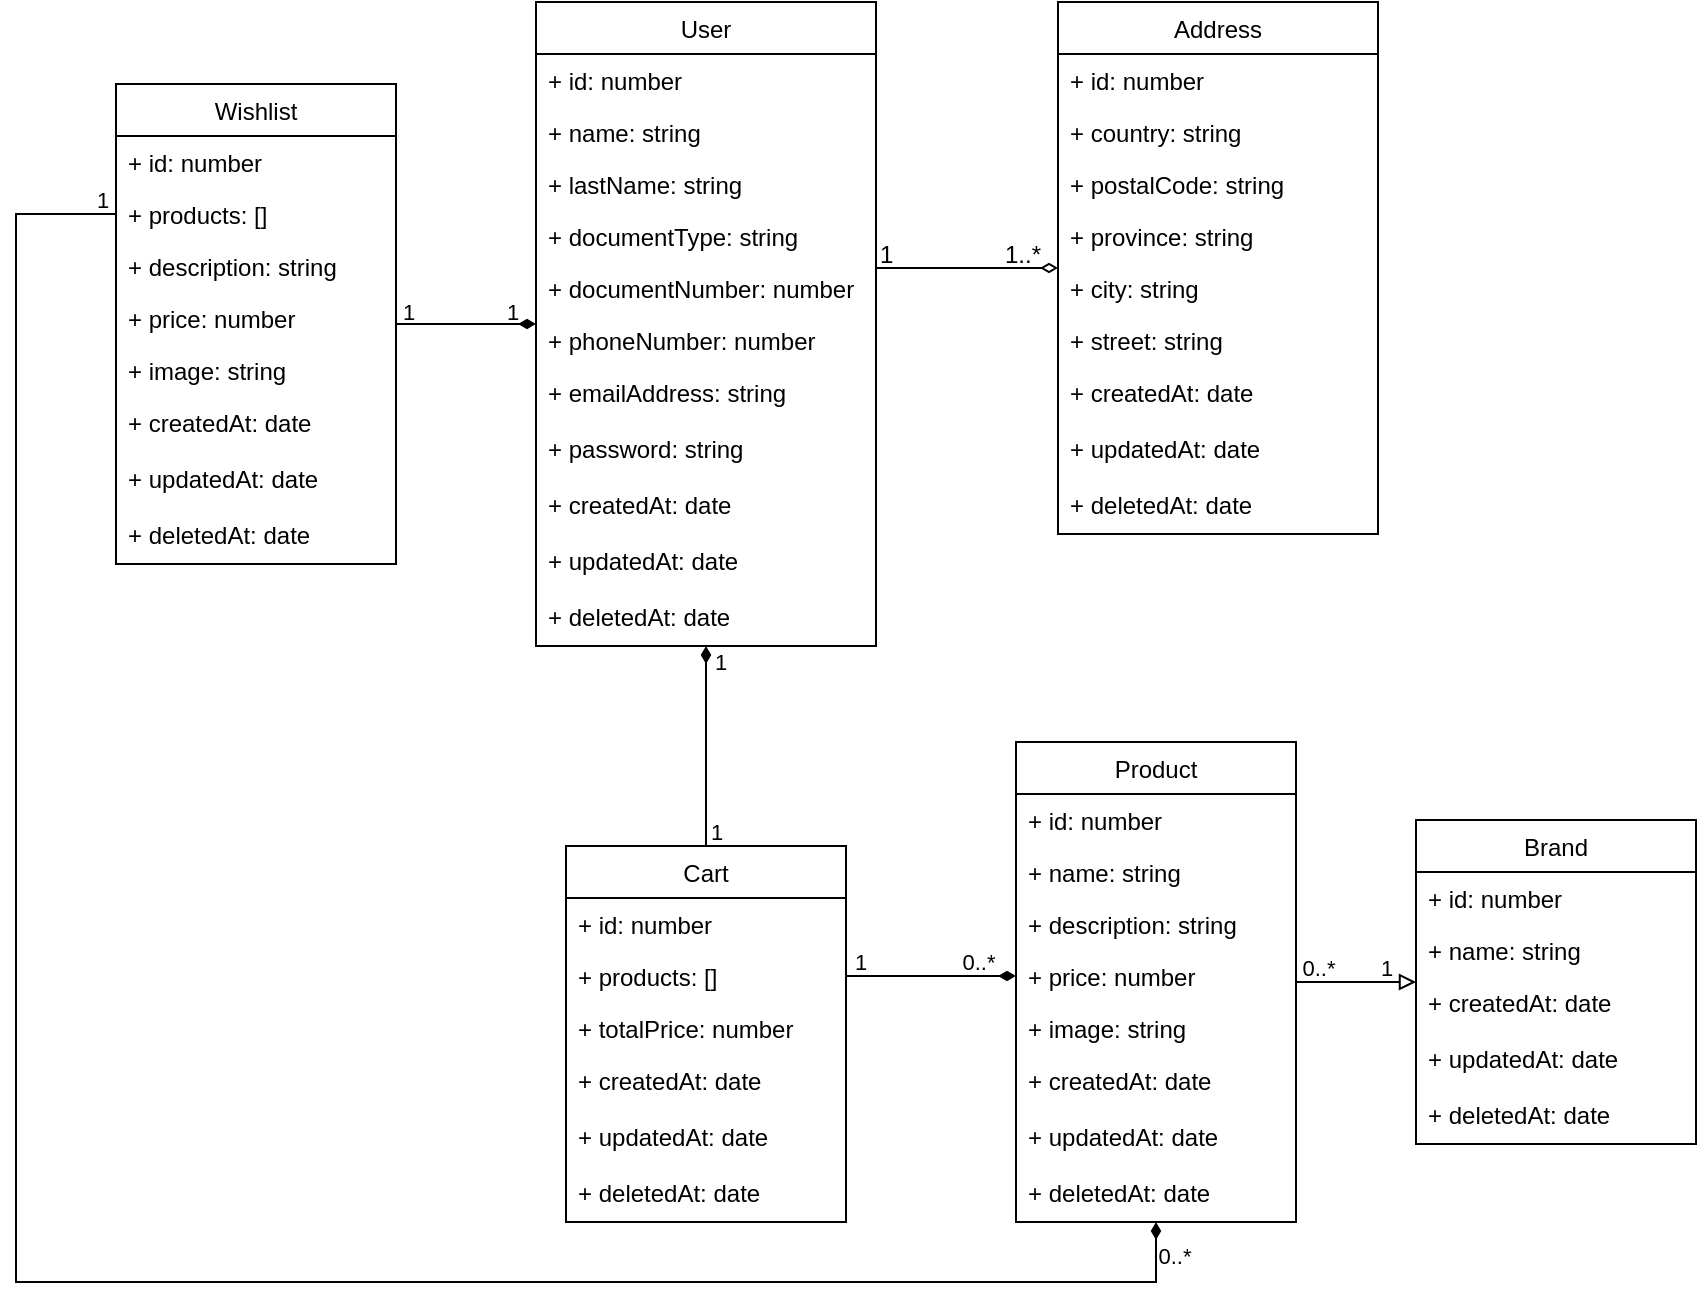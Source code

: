<mxfile version="14.2.7" type="device"><diagram id="C5RBs43oDa-KdzZeNtuy" name="Page-1"><mxGraphModel dx="2170" dy="1215" grid="1" gridSize="10" guides="1" tooltips="1" connect="1" arrows="1" fold="1" page="1" pageScale="1" pageWidth="827" pageHeight="1169" math="0" shadow="0"><root><mxCell id="WIyWlLk6GJQsqaUBKTNV-0"/><mxCell id="WIyWlLk6GJQsqaUBKTNV-1" parent="WIyWlLk6GJQsqaUBKTNV-0"/><mxCell id="yxLZp_YAgYpu75jShi1P-36" style="edgeStyle=orthogonalEdgeStyle;rounded=0;orthogonalLoop=1;jettySize=auto;html=1;entryX=0.5;entryY=0;entryDx=0;entryDy=0;endArrow=none;endFill=0;startArrow=diamondThin;startFill=1;" parent="WIyWlLk6GJQsqaUBKTNV-1" source="zkfFHV4jXpPFQw0GAbJ--0" target="yxLZp_YAgYpu75jShi1P-19" edge="1"><mxGeometry relative="1" as="geometry"><Array as="points"><mxPoint x="835" y="620"/><mxPoint x="835" y="620"/></Array></mxGeometry></mxCell><mxCell id="yxLZp_YAgYpu75jShi1P-37" value="1" style="edgeLabel;html=1;align=center;verticalAlign=middle;resizable=0;points=[];" parent="yxLZp_YAgYpu75jShi1P-36" vertex="1" connectable="0"><mxGeometry x="-0.965" relative="1" as="geometry"><mxPoint x="7" y="6" as="offset"/></mxGeometry></mxCell><mxCell id="yxLZp_YAgYpu75jShi1P-38" value="1" style="edgeLabel;html=1;align=center;verticalAlign=middle;resizable=0;points=[];" parent="yxLZp_YAgYpu75jShi1P-36" vertex="1" connectable="0"><mxGeometry x="0.931" relative="1" as="geometry"><mxPoint x="5" y="-4" as="offset"/></mxGeometry></mxCell><mxCell id="7wSNeqaGe89Ui7PgAT2d-16" style="edgeStyle=orthogonalEdgeStyle;rounded=0;orthogonalLoop=1;jettySize=auto;html=1;endArrow=none;endFill=0;startArrow=diamondThin;startFill=1;" parent="WIyWlLk6GJQsqaUBKTNV-1" source="zkfFHV4jXpPFQw0GAbJ--0" target="7wSNeqaGe89Ui7PgAT2d-1" edge="1"><mxGeometry relative="1" as="geometry"><Array as="points"><mxPoint x="700" y="391"/><mxPoint x="700" y="391"/></Array></mxGeometry></mxCell><mxCell id="7wSNeqaGe89Ui7PgAT2d-19" value="1" style="edgeLabel;html=1;align=center;verticalAlign=middle;resizable=0;points=[];labelBackgroundColor=none;" parent="7wSNeqaGe89Ui7PgAT2d-16" vertex="1" connectable="0"><mxGeometry x="-0.771" relative="1" as="geometry"><mxPoint x="-4" y="-6" as="offset"/></mxGeometry></mxCell><mxCell id="7wSNeqaGe89Ui7PgAT2d-20" value="1" style="edgeLabel;html=1;align=center;verticalAlign=middle;resizable=0;points=[];labelBackgroundColor=none;" parent="7wSNeqaGe89Ui7PgAT2d-16" vertex="1" connectable="0"><mxGeometry x="0.619" relative="1" as="geometry"><mxPoint x="-8" y="-6" as="offset"/></mxGeometry></mxCell><mxCell id="zkfFHV4jXpPFQw0GAbJ--0" value="User" style="swimlane;fontStyle=0;align=center;verticalAlign=top;childLayout=stackLayout;horizontal=1;startSize=26;horizontalStack=0;resizeParent=1;resizeLast=0;collapsible=1;marginBottom=0;rounded=0;shadow=0;strokeWidth=1;" parent="WIyWlLk6GJQsqaUBKTNV-1" vertex="1"><mxGeometry x="750" y="230" width="170" height="322" as="geometry"><mxRectangle x="230" y="140" width="160" height="26" as="alternateBounds"/></mxGeometry></mxCell><mxCell id="hcyY76HET8t8bP5Xr_zX-6" value="+ id: number" style="text;align=left;verticalAlign=top;spacingLeft=4;spacingRight=4;overflow=hidden;rotatable=0;points=[[0,0.5],[1,0.5]];portConstraint=eastwest;rounded=0;shadow=0;html=0;" parent="zkfFHV4jXpPFQw0GAbJ--0" vertex="1"><mxGeometry y="26" width="170" height="26" as="geometry"/></mxCell><mxCell id="hcyY76HET8t8bP5Xr_zX-7" value="+ name: string" style="text;align=left;verticalAlign=top;spacingLeft=4;spacingRight=4;overflow=hidden;rotatable=0;points=[[0,0.5],[1,0.5]];portConstraint=eastwest;" parent="zkfFHV4jXpPFQw0GAbJ--0" vertex="1"><mxGeometry y="52" width="170" height="26" as="geometry"/></mxCell><mxCell id="zkfFHV4jXpPFQw0GAbJ--1" value="+ lastName: string" style="text;align=left;verticalAlign=top;spacingLeft=4;spacingRight=4;overflow=hidden;rotatable=0;points=[[0,0.5],[1,0.5]];portConstraint=eastwest;" parent="zkfFHV4jXpPFQw0GAbJ--0" vertex="1"><mxGeometry y="78" width="170" height="26" as="geometry"/></mxCell><mxCell id="hcyY76HET8t8bP5Xr_zX-8" value="+ documentType: string" style="text;align=left;verticalAlign=top;spacingLeft=4;spacingRight=4;overflow=hidden;rotatable=0;points=[[0,0.5],[1,0.5]];portConstraint=eastwest;" parent="zkfFHV4jXpPFQw0GAbJ--0" vertex="1"><mxGeometry y="104" width="170" height="26" as="geometry"/></mxCell><mxCell id="hcyY76HET8t8bP5Xr_zX-9" value="+ documentNumber: number" style="text;align=left;verticalAlign=top;spacingLeft=4;spacingRight=4;overflow=hidden;rotatable=0;points=[[0,0.5],[1,0.5]];portConstraint=eastwest;" parent="zkfFHV4jXpPFQw0GAbJ--0" vertex="1"><mxGeometry y="130" width="170" height="26" as="geometry"/></mxCell><mxCell id="zkfFHV4jXpPFQw0GAbJ--2" value="+ phoneNumber: number" style="text;align=left;verticalAlign=top;spacingLeft=4;spacingRight=4;overflow=hidden;rotatable=0;points=[[0,0.5],[1,0.5]];portConstraint=eastwest;rounded=0;shadow=0;html=0;" parent="zkfFHV4jXpPFQw0GAbJ--0" vertex="1"><mxGeometry y="156" width="170" height="26" as="geometry"/></mxCell><mxCell id="zkfFHV4jXpPFQw0GAbJ--3" value="+ emailAddress: string" style="text;align=left;verticalAlign=top;spacingLeft=4;spacingRight=4;overflow=hidden;rotatable=0;points=[[0,0.5],[1,0.5]];portConstraint=eastwest;rounded=0;shadow=0;html=0;" parent="zkfFHV4jXpPFQw0GAbJ--0" vertex="1"><mxGeometry y="182" width="170" height="28" as="geometry"/></mxCell><mxCell id="hcyY76HET8t8bP5Xr_zX-12" value="+ password: string" style="text;align=left;verticalAlign=top;spacingLeft=4;spacingRight=4;overflow=hidden;rotatable=0;points=[[0,0.5],[1,0.5]];portConstraint=eastwest;rounded=0;shadow=0;html=0;" parent="zkfFHV4jXpPFQw0GAbJ--0" vertex="1"><mxGeometry y="210" width="170" height="28" as="geometry"/></mxCell><mxCell id="yxLZp_YAgYpu75jShi1P-10" value="+ createdAt: date" style="text;align=left;verticalAlign=top;spacingLeft=4;spacingRight=4;overflow=hidden;rotatable=0;points=[[0,0.5],[1,0.5]];portConstraint=eastwest;rounded=0;shadow=0;html=0;" parent="zkfFHV4jXpPFQw0GAbJ--0" vertex="1"><mxGeometry y="238" width="170" height="28" as="geometry"/></mxCell><mxCell id="yxLZp_YAgYpu75jShi1P-11" value="+ updatedAt: date" style="text;align=left;verticalAlign=top;spacingLeft=4;spacingRight=4;overflow=hidden;rotatable=0;points=[[0,0.5],[1,0.5]];portConstraint=eastwest;rounded=0;shadow=0;html=0;" parent="zkfFHV4jXpPFQw0GAbJ--0" vertex="1"><mxGeometry y="266" width="170" height="28" as="geometry"/></mxCell><mxCell id="yxLZp_YAgYpu75jShi1P-12" value="+ deletedAt: date" style="text;align=left;verticalAlign=top;spacingLeft=4;spacingRight=4;overflow=hidden;rotatable=0;points=[[0,0.5],[1,0.5]];portConstraint=eastwest;rounded=0;shadow=0;html=0;" parent="zkfFHV4jXpPFQw0GAbJ--0" vertex="1"><mxGeometry y="294" width="170" height="28" as="geometry"/></mxCell><mxCell id="zkfFHV4jXpPFQw0GAbJ--17" value="Address" style="swimlane;fontStyle=0;align=center;verticalAlign=top;childLayout=stackLayout;horizontal=1;startSize=26;horizontalStack=0;resizeParent=1;resizeLast=0;collapsible=1;marginBottom=0;rounded=0;shadow=0;strokeWidth=1;" parent="WIyWlLk6GJQsqaUBKTNV-1" vertex="1"><mxGeometry x="1011" y="230" width="160" height="266" as="geometry"><mxRectangle x="550" y="140" width="160" height="26" as="alternateBounds"/></mxGeometry></mxCell><mxCell id="hcyY76HET8t8bP5Xr_zX-13" value="+ id: number" style="text;align=left;verticalAlign=top;spacingLeft=4;spacingRight=4;overflow=hidden;rotatable=0;points=[[0,0.5],[1,0.5]];portConstraint=eastwest;" parent="zkfFHV4jXpPFQw0GAbJ--17" vertex="1"><mxGeometry y="26" width="160" height="26" as="geometry"/></mxCell><mxCell id="zkfFHV4jXpPFQw0GAbJ--22" value="+ country: string" style="text;align=left;verticalAlign=top;spacingLeft=4;spacingRight=4;overflow=hidden;rotatable=0;points=[[0,0.5],[1,0.5]];portConstraint=eastwest;rounded=0;shadow=0;html=0;" parent="zkfFHV4jXpPFQw0GAbJ--17" vertex="1"><mxGeometry y="52" width="160" height="26" as="geometry"/></mxCell><mxCell id="zkfFHV4jXpPFQw0GAbJ--21" value="+ postalCode: string" style="text;align=left;verticalAlign=top;spacingLeft=4;spacingRight=4;overflow=hidden;rotatable=0;points=[[0,0.5],[1,0.5]];portConstraint=eastwest;rounded=0;shadow=0;html=0;" parent="zkfFHV4jXpPFQw0GAbJ--17" vertex="1"><mxGeometry y="78" width="160" height="26" as="geometry"/></mxCell><mxCell id="zkfFHV4jXpPFQw0GAbJ--20" value="+ province: string" style="text;align=left;verticalAlign=top;spacingLeft=4;spacingRight=4;overflow=hidden;rotatable=0;points=[[0,0.5],[1,0.5]];portConstraint=eastwest;rounded=0;shadow=0;html=0;" parent="zkfFHV4jXpPFQw0GAbJ--17" vertex="1"><mxGeometry y="104" width="160" height="26" as="geometry"/></mxCell><mxCell id="zkfFHV4jXpPFQw0GAbJ--19" value="+ city: string" style="text;align=left;verticalAlign=top;spacingLeft=4;spacingRight=4;overflow=hidden;rotatable=0;points=[[0,0.5],[1,0.5]];portConstraint=eastwest;rounded=0;shadow=0;html=0;" parent="zkfFHV4jXpPFQw0GAbJ--17" vertex="1"><mxGeometry y="130" width="160" height="26" as="geometry"/></mxCell><mxCell id="zkfFHV4jXpPFQw0GAbJ--18" value="+ street: string" style="text;align=left;verticalAlign=top;spacingLeft=4;spacingRight=4;overflow=hidden;rotatable=0;points=[[0,0.5],[1,0.5]];portConstraint=eastwest;" parent="zkfFHV4jXpPFQw0GAbJ--17" vertex="1"><mxGeometry y="156" width="160" height="26" as="geometry"/></mxCell><mxCell id="yxLZp_YAgYpu75jShi1P-13" value="+ createdAt: date" style="text;align=left;verticalAlign=top;spacingLeft=4;spacingRight=4;overflow=hidden;rotatable=0;points=[[0,0.5],[1,0.5]];portConstraint=eastwest;rounded=0;shadow=0;html=0;" parent="zkfFHV4jXpPFQw0GAbJ--17" vertex="1"><mxGeometry y="182" width="160" height="28" as="geometry"/></mxCell><mxCell id="yxLZp_YAgYpu75jShi1P-14" value="+ updatedAt: date" style="text;align=left;verticalAlign=top;spacingLeft=4;spacingRight=4;overflow=hidden;rotatable=0;points=[[0,0.5],[1,0.5]];portConstraint=eastwest;rounded=0;shadow=0;html=0;" parent="zkfFHV4jXpPFQw0GAbJ--17" vertex="1"><mxGeometry y="210" width="160" height="28" as="geometry"/></mxCell><mxCell id="yxLZp_YAgYpu75jShi1P-15" value="+ deletedAt: date" style="text;align=left;verticalAlign=top;spacingLeft=4;spacingRight=4;overflow=hidden;rotatable=0;points=[[0,0.5],[1,0.5]];portConstraint=eastwest;rounded=0;shadow=0;html=0;" parent="zkfFHV4jXpPFQw0GAbJ--17" vertex="1"><mxGeometry y="238" width="160" height="28" as="geometry"/></mxCell><mxCell id="zkfFHV4jXpPFQw0GAbJ--26" value="" style="endArrow=diamondThin;shadow=0;strokeWidth=1;rounded=0;endFill=0;edgeStyle=elbowEdgeStyle;elbow=vertical;" parent="WIyWlLk6GJQsqaUBKTNV-1" source="zkfFHV4jXpPFQw0GAbJ--0" target="zkfFHV4jXpPFQw0GAbJ--17" edge="1"><mxGeometry x="0.5" y="41" relative="1" as="geometry"><mxPoint x="830" y="302" as="sourcePoint"/><mxPoint x="990" y="302" as="targetPoint"/><mxPoint x="-40" y="32" as="offset"/></mxGeometry></mxCell><mxCell id="zkfFHV4jXpPFQw0GAbJ--27" value="1" style="resizable=0;align=left;verticalAlign=bottom;labelBackgroundColor=none;fontSize=12;" parent="zkfFHV4jXpPFQw0GAbJ--26" connectable="0" vertex="1"><mxGeometry x="-1" relative="1" as="geometry"><mxPoint y="2" as="offset"/></mxGeometry></mxCell><mxCell id="zkfFHV4jXpPFQw0GAbJ--28" value="1..*" style="resizable=0;align=right;verticalAlign=bottom;labelBackgroundColor=none;fontSize=12;" parent="zkfFHV4jXpPFQw0GAbJ--26" connectable="0" vertex="1"><mxGeometry x="1" relative="1" as="geometry"><mxPoint x="-7" y="2" as="offset"/></mxGeometry></mxCell><mxCell id="hcyY76HET8t8bP5Xr_zX-0" value="Brand" style="swimlane;fontStyle=0;childLayout=stackLayout;horizontal=1;startSize=26;fillColor=none;horizontalStack=0;resizeParent=1;resizeParentMax=0;resizeLast=0;collapsible=1;marginBottom=0;" parent="WIyWlLk6GJQsqaUBKTNV-1" vertex="1"><mxGeometry x="1190" y="639" width="140" height="162" as="geometry"/></mxCell><mxCell id="hcyY76HET8t8bP5Xr_zX-2" value="+ id: number" style="text;strokeColor=none;fillColor=none;align=left;verticalAlign=top;spacingLeft=4;spacingRight=4;overflow=hidden;rotatable=0;points=[[0,0.5],[1,0.5]];portConstraint=eastwest;" parent="hcyY76HET8t8bP5Xr_zX-0" vertex="1"><mxGeometry y="26" width="140" height="26" as="geometry"/></mxCell><mxCell id="hcyY76HET8t8bP5Xr_zX-3" value="+ name: string" style="text;strokeColor=none;fillColor=none;align=left;verticalAlign=top;spacingLeft=4;spacingRight=4;overflow=hidden;rotatable=0;points=[[0,0.5],[1,0.5]];portConstraint=eastwest;" parent="hcyY76HET8t8bP5Xr_zX-0" vertex="1"><mxGeometry y="52" width="140" height="26" as="geometry"/></mxCell><mxCell id="yxLZp_YAgYpu75jShi1P-7" value="+ createdAt: date" style="text;align=left;verticalAlign=top;spacingLeft=4;spacingRight=4;overflow=hidden;rotatable=0;points=[[0,0.5],[1,0.5]];portConstraint=eastwest;rounded=0;shadow=0;html=0;" parent="hcyY76HET8t8bP5Xr_zX-0" vertex="1"><mxGeometry y="78" width="140" height="28" as="geometry"/></mxCell><mxCell id="yxLZp_YAgYpu75jShi1P-8" value="+ updatedAt: date" style="text;align=left;verticalAlign=top;spacingLeft=4;spacingRight=4;overflow=hidden;rotatable=0;points=[[0,0.5],[1,0.5]];portConstraint=eastwest;rounded=0;shadow=0;html=0;" parent="hcyY76HET8t8bP5Xr_zX-0" vertex="1"><mxGeometry y="106" width="140" height="28" as="geometry"/></mxCell><mxCell id="yxLZp_YAgYpu75jShi1P-9" value="+ deletedAt: date" style="text;align=left;verticalAlign=top;spacingLeft=4;spacingRight=4;overflow=hidden;rotatable=0;points=[[0,0.5],[1,0.5]];portConstraint=eastwest;rounded=0;shadow=0;html=0;" parent="hcyY76HET8t8bP5Xr_zX-0" vertex="1"><mxGeometry y="134" width="140" height="28" as="geometry"/></mxCell><mxCell id="yxLZp_YAgYpu75jShi1P-6" style="edgeStyle=orthogonalEdgeStyle;rounded=0;orthogonalLoop=1;jettySize=auto;html=1;endArrow=block;endFill=0;" parent="WIyWlLk6GJQsqaUBKTNV-1" source="yxLZp_YAgYpu75jShi1P-0" target="hcyY76HET8t8bP5Xr_zX-0" edge="1"><mxGeometry relative="1" as="geometry"/></mxCell><mxCell id="yxLZp_YAgYpu75jShi1P-34" value="1" style="edgeLabel;html=1;align=center;verticalAlign=middle;resizable=0;points=[];spacingTop=0;spacingBottom=0;labelBackgroundColor=none;" parent="yxLZp_YAgYpu75jShi1P-6" vertex="1" connectable="0"><mxGeometry x="0.671" y="-1" relative="1" as="geometry"><mxPoint x="-5" y="-8" as="offset"/></mxGeometry></mxCell><mxCell id="yxLZp_YAgYpu75jShi1P-35" value="0..*" style="edgeLabel;html=1;align=center;verticalAlign=middle;resizable=0;points=[];labelBackgroundColor=none;" parent="yxLZp_YAgYpu75jShi1P-6" vertex="1" connectable="0"><mxGeometry x="-0.84" relative="1" as="geometry"><mxPoint x="6" y="-7" as="offset"/></mxGeometry></mxCell><mxCell id="7wSNeqaGe89Ui7PgAT2d-13" style="edgeStyle=orthogonalEdgeStyle;rounded=0;orthogonalLoop=1;jettySize=auto;html=1;entryX=0;entryY=0.5;entryDx=0;entryDy=0;endArrow=none;endFill=0;startArrow=diamondThin;startFill=1;" parent="WIyWlLk6GJQsqaUBKTNV-1" source="yxLZp_YAgYpu75jShi1P-0" target="7wSNeqaGe89Ui7PgAT2d-3" edge="1"><mxGeometry relative="1" as="geometry"><Array as="points"><mxPoint x="1060" y="870"/><mxPoint x="490" y="870"/><mxPoint x="490" y="336"/></Array></mxGeometry></mxCell><mxCell id="7wSNeqaGe89Ui7PgAT2d-21" value="1" style="edgeLabel;html=1;align=center;verticalAlign=middle;resizable=0;points=[];labelBackgroundColor=none;" parent="7wSNeqaGe89Ui7PgAT2d-13" vertex="1" connectable="0"><mxGeometry x="0.987" relative="1" as="geometry"><mxPoint y="-7" as="offset"/></mxGeometry></mxCell><mxCell id="7wSNeqaGe89Ui7PgAT2d-23" value="0..*" style="edgeLabel;html=1;align=center;verticalAlign=middle;resizable=0;points=[];labelBackgroundColor=none;" parent="7wSNeqaGe89Ui7PgAT2d-13" vertex="1" connectable="0"><mxGeometry x="-0.971" relative="1" as="geometry"><mxPoint x="9" as="offset"/></mxGeometry></mxCell><mxCell id="yxLZp_YAgYpu75jShi1P-0" value="Product" style="swimlane;fontStyle=0;childLayout=stackLayout;horizontal=1;startSize=26;fillColor=none;horizontalStack=0;resizeParent=1;resizeParentMax=0;resizeLast=0;collapsible=1;marginBottom=0;" parent="WIyWlLk6GJQsqaUBKTNV-1" vertex="1"><mxGeometry x="990" y="600" width="140" height="240" as="geometry"/></mxCell><mxCell id="yxLZp_YAgYpu75jShi1P-1" value="+ id: number" style="text;strokeColor=none;fillColor=none;align=left;verticalAlign=top;spacingLeft=4;spacingRight=4;overflow=hidden;rotatable=0;points=[[0,0.5],[1,0.5]];portConstraint=eastwest;" parent="yxLZp_YAgYpu75jShi1P-0" vertex="1"><mxGeometry y="26" width="140" height="26" as="geometry"/></mxCell><mxCell id="yxLZp_YAgYpu75jShi1P-2" value="+ name: string" style="text;strokeColor=none;fillColor=none;align=left;verticalAlign=top;spacingLeft=4;spacingRight=4;overflow=hidden;rotatable=0;points=[[0,0.5],[1,0.5]];portConstraint=eastwest;" parent="yxLZp_YAgYpu75jShi1P-0" vertex="1"><mxGeometry y="52" width="140" height="26" as="geometry"/></mxCell><mxCell id="yxLZp_YAgYpu75jShi1P-4" value="+ description: string" style="text;strokeColor=none;fillColor=none;align=left;verticalAlign=top;spacingLeft=4;spacingRight=4;overflow=hidden;rotatable=0;points=[[0,0.5],[1,0.5]];portConstraint=eastwest;" parent="yxLZp_YAgYpu75jShi1P-0" vertex="1"><mxGeometry y="78" width="140" height="26" as="geometry"/></mxCell><mxCell id="yxLZp_YAgYpu75jShi1P-3" value="+ price: number&#10;" style="text;strokeColor=none;fillColor=none;align=left;verticalAlign=top;spacingLeft=4;spacingRight=4;overflow=hidden;rotatable=0;points=[[0,0.5],[1,0.5]];portConstraint=eastwest;" parent="yxLZp_YAgYpu75jShi1P-0" vertex="1"><mxGeometry y="104" width="140" height="26" as="geometry"/></mxCell><mxCell id="yxLZp_YAgYpu75jShi1P-5" value="+ image: string&#10;" style="text;strokeColor=none;fillColor=none;align=left;verticalAlign=top;spacingLeft=4;spacingRight=4;overflow=hidden;rotatable=0;points=[[0,0.5],[1,0.5]];portConstraint=eastwest;" parent="yxLZp_YAgYpu75jShi1P-0" vertex="1"><mxGeometry y="130" width="140" height="26" as="geometry"/></mxCell><mxCell id="yxLZp_YAgYpu75jShi1P-16" value="+ createdAt: date" style="text;align=left;verticalAlign=top;spacingLeft=4;spacingRight=4;overflow=hidden;rotatable=0;points=[[0,0.5],[1,0.5]];portConstraint=eastwest;rounded=0;shadow=0;html=0;" parent="yxLZp_YAgYpu75jShi1P-0" vertex="1"><mxGeometry y="156" width="140" height="28" as="geometry"/></mxCell><mxCell id="yxLZp_YAgYpu75jShi1P-17" value="+ updatedAt: date" style="text;align=left;verticalAlign=top;spacingLeft=4;spacingRight=4;overflow=hidden;rotatable=0;points=[[0,0.5],[1,0.5]];portConstraint=eastwest;rounded=0;shadow=0;html=0;" parent="yxLZp_YAgYpu75jShi1P-0" vertex="1"><mxGeometry y="184" width="140" height="28" as="geometry"/></mxCell><mxCell id="yxLZp_YAgYpu75jShi1P-18" value="+ deletedAt: date" style="text;align=left;verticalAlign=top;spacingLeft=4;spacingRight=4;overflow=hidden;rotatable=0;points=[[0,0.5],[1,0.5]];portConstraint=eastwest;rounded=0;shadow=0;html=0;" parent="yxLZp_YAgYpu75jShi1P-0" vertex="1"><mxGeometry y="212" width="140" height="28" as="geometry"/></mxCell><mxCell id="yxLZp_YAgYpu75jShi1P-19" value="Cart" style="swimlane;fontStyle=0;childLayout=stackLayout;horizontal=1;startSize=26;fillColor=none;horizontalStack=0;resizeParent=1;resizeParentMax=0;resizeLast=0;collapsible=1;marginBottom=0;" parent="WIyWlLk6GJQsqaUBKTNV-1" vertex="1"><mxGeometry x="765" y="652" width="140" height="188" as="geometry"/></mxCell><mxCell id="yxLZp_YAgYpu75jShi1P-20" value="+ id: number" style="text;strokeColor=none;fillColor=none;align=left;verticalAlign=top;spacingLeft=4;spacingRight=4;overflow=hidden;rotatable=0;points=[[0,0.5],[1,0.5]];portConstraint=eastwest;" parent="yxLZp_YAgYpu75jShi1P-19" vertex="1"><mxGeometry y="26" width="140" height="26" as="geometry"/></mxCell><mxCell id="yxLZp_YAgYpu75jShi1P-21" value="+ products: []" style="text;strokeColor=none;fillColor=none;align=left;verticalAlign=top;spacingLeft=4;spacingRight=4;overflow=hidden;rotatable=0;points=[[0,0.5],[1,0.5]];portConstraint=eastwest;" parent="yxLZp_YAgYpu75jShi1P-19" vertex="1"><mxGeometry y="52" width="140" height="26" as="geometry"/></mxCell><mxCell id="7wSNeqaGe89Ui7PgAT2d-0" value="+ totalPrice: number" style="text;strokeColor=none;fillColor=none;align=left;verticalAlign=top;spacingLeft=4;spacingRight=4;overflow=hidden;rotatable=0;points=[[0,0.5],[1,0.5]];portConstraint=eastwest;" parent="yxLZp_YAgYpu75jShi1P-19" vertex="1"><mxGeometry y="78" width="140" height="26" as="geometry"/></mxCell><mxCell id="yxLZp_YAgYpu75jShi1P-22" value="+ createdAt: date" style="text;align=left;verticalAlign=top;spacingLeft=4;spacingRight=4;overflow=hidden;rotatable=0;points=[[0,0.5],[1,0.5]];portConstraint=eastwest;rounded=0;shadow=0;html=0;" parent="yxLZp_YAgYpu75jShi1P-19" vertex="1"><mxGeometry y="104" width="140" height="28" as="geometry"/></mxCell><mxCell id="yxLZp_YAgYpu75jShi1P-23" value="+ updatedAt: date" style="text;align=left;verticalAlign=top;spacingLeft=4;spacingRight=4;overflow=hidden;rotatable=0;points=[[0,0.5],[1,0.5]];portConstraint=eastwest;rounded=0;shadow=0;html=0;" parent="yxLZp_YAgYpu75jShi1P-19" vertex="1"><mxGeometry y="132" width="140" height="28" as="geometry"/></mxCell><mxCell id="yxLZp_YAgYpu75jShi1P-24" value="+ deletedAt: date" style="text;align=left;verticalAlign=top;spacingLeft=4;spacingRight=4;overflow=hidden;rotatable=0;points=[[0,0.5],[1,0.5]];portConstraint=eastwest;rounded=0;shadow=0;html=0;" parent="yxLZp_YAgYpu75jShi1P-19" vertex="1"><mxGeometry y="160" width="140" height="28" as="geometry"/></mxCell><mxCell id="yxLZp_YAgYpu75jShi1P-26" style="edgeStyle=orthogonalEdgeStyle;rounded=0;orthogonalLoop=1;jettySize=auto;html=1;endArrow=none;endFill=0;startArrow=diamondThin;startFill=1;" parent="WIyWlLk6GJQsqaUBKTNV-1" source="yxLZp_YAgYpu75jShi1P-3" target="yxLZp_YAgYpu75jShi1P-21" edge="1"><mxGeometry relative="1" as="geometry"/></mxCell><mxCell id="yxLZp_YAgYpu75jShi1P-32" value="1" style="edgeLabel;html=1;align=center;verticalAlign=middle;resizable=0;points=[];labelBackgroundColor=none;" parent="yxLZp_YAgYpu75jShi1P-26" vertex="1" connectable="0"><mxGeometry x="0.84" y="1" relative="1" as="geometry"><mxPoint y="-8" as="offset"/></mxGeometry></mxCell><mxCell id="yxLZp_YAgYpu75jShi1P-33" value="0..*" style="edgeLabel;html=1;align=center;verticalAlign=middle;resizable=0;points=[];labelBackgroundColor=none;" parent="yxLZp_YAgYpu75jShi1P-26" vertex="1" connectable="0"><mxGeometry x="-0.896" relative="1" as="geometry"><mxPoint x="-15" y="-7" as="offset"/></mxGeometry></mxCell><mxCell id="7wSNeqaGe89Ui7PgAT2d-1" value="Wishlist" style="swimlane;fontStyle=0;childLayout=stackLayout;horizontal=1;startSize=26;fillColor=none;horizontalStack=0;resizeParent=1;resizeParentMax=0;resizeLast=0;collapsible=1;marginBottom=0;" parent="WIyWlLk6GJQsqaUBKTNV-1" vertex="1"><mxGeometry x="540" y="271" width="140" height="240" as="geometry"/></mxCell><mxCell id="7wSNeqaGe89Ui7PgAT2d-2" value="+ id: number" style="text;strokeColor=none;fillColor=none;align=left;verticalAlign=top;spacingLeft=4;spacingRight=4;overflow=hidden;rotatable=0;points=[[0,0.5],[1,0.5]];portConstraint=eastwest;" parent="7wSNeqaGe89Ui7PgAT2d-1" vertex="1"><mxGeometry y="26" width="140" height="26" as="geometry"/></mxCell><mxCell id="7wSNeqaGe89Ui7PgAT2d-3" value="+ products: []" style="text;strokeColor=none;fillColor=none;align=left;verticalAlign=top;spacingLeft=4;spacingRight=4;overflow=hidden;rotatable=0;points=[[0,0.5],[1,0.5]];portConstraint=eastwest;" parent="7wSNeqaGe89Ui7PgAT2d-1" vertex="1"><mxGeometry y="52" width="140" height="26" as="geometry"/></mxCell><mxCell id="7wSNeqaGe89Ui7PgAT2d-4" value="+ description: string" style="text;strokeColor=none;fillColor=none;align=left;verticalAlign=top;spacingLeft=4;spacingRight=4;overflow=hidden;rotatable=0;points=[[0,0.5],[1,0.5]];portConstraint=eastwest;" parent="7wSNeqaGe89Ui7PgAT2d-1" vertex="1"><mxGeometry y="78" width="140" height="26" as="geometry"/></mxCell><mxCell id="7wSNeqaGe89Ui7PgAT2d-5" value="+ price: number&#10;" style="text;strokeColor=none;fillColor=none;align=left;verticalAlign=top;spacingLeft=4;spacingRight=4;overflow=hidden;rotatable=0;points=[[0,0.5],[1,0.5]];portConstraint=eastwest;" parent="7wSNeqaGe89Ui7PgAT2d-1" vertex="1"><mxGeometry y="104" width="140" height="26" as="geometry"/></mxCell><mxCell id="7wSNeqaGe89Ui7PgAT2d-6" value="+ image: string&#10;" style="text;strokeColor=none;fillColor=none;align=left;verticalAlign=top;spacingLeft=4;spacingRight=4;overflow=hidden;rotatable=0;points=[[0,0.5],[1,0.5]];portConstraint=eastwest;" parent="7wSNeqaGe89Ui7PgAT2d-1" vertex="1"><mxGeometry y="130" width="140" height="26" as="geometry"/></mxCell><mxCell id="7wSNeqaGe89Ui7PgAT2d-7" value="+ createdAt: date" style="text;align=left;verticalAlign=top;spacingLeft=4;spacingRight=4;overflow=hidden;rotatable=0;points=[[0,0.5],[1,0.5]];portConstraint=eastwest;rounded=0;shadow=0;html=0;" parent="7wSNeqaGe89Ui7PgAT2d-1" vertex="1"><mxGeometry y="156" width="140" height="28" as="geometry"/></mxCell><mxCell id="7wSNeqaGe89Ui7PgAT2d-8" value="+ updatedAt: date" style="text;align=left;verticalAlign=top;spacingLeft=4;spacingRight=4;overflow=hidden;rotatable=0;points=[[0,0.5],[1,0.5]];portConstraint=eastwest;rounded=0;shadow=0;html=0;" parent="7wSNeqaGe89Ui7PgAT2d-1" vertex="1"><mxGeometry y="184" width="140" height="28" as="geometry"/></mxCell><mxCell id="7wSNeqaGe89Ui7PgAT2d-9" value="+ deletedAt: date" style="text;align=left;verticalAlign=top;spacingLeft=4;spacingRight=4;overflow=hidden;rotatable=0;points=[[0,0.5],[1,0.5]];portConstraint=eastwest;rounded=0;shadow=0;html=0;" parent="7wSNeqaGe89Ui7PgAT2d-1" vertex="1"><mxGeometry y="212" width="140" height="28" as="geometry"/></mxCell></root></mxGraphModel></diagram></mxfile>